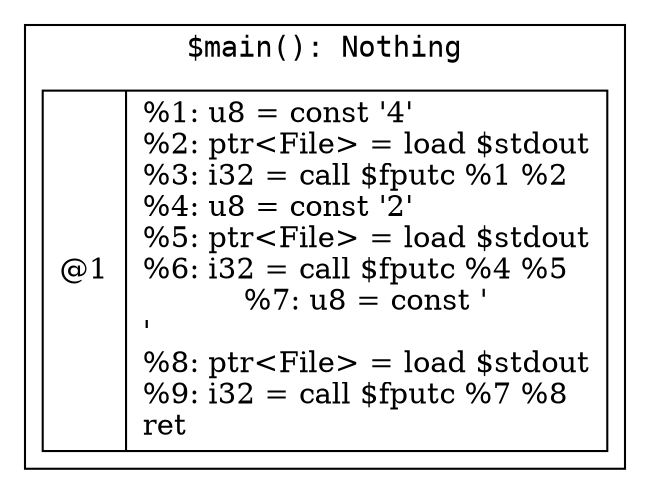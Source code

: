 digraph {
   fontname=monospace
   node [shape=record]

   subgraph cluster_0 {
      label="$fputc(%char: u8, %file: ptr&lt;File&gt;): i32"
   }

   subgraph cluster_1 {
      label="$main(): Nothing"

      "$main@1" [label="@1|%1: u8 = const '4'\l%2: ptr&lt;File&gt; = load $stdout\l%3: i32 = call $fputc %1 %2\l%4: u8 = const '2'\l%5: ptr&lt;File&gt; = load $stdout\l%6: i32 = call $fputc %4 %5\l%7: u8 = const '\n'\l%8: ptr&lt;File&gt; = load $stdout\l%9: i32 = call $fputc %7 %8\lret\l"]
   }
}
